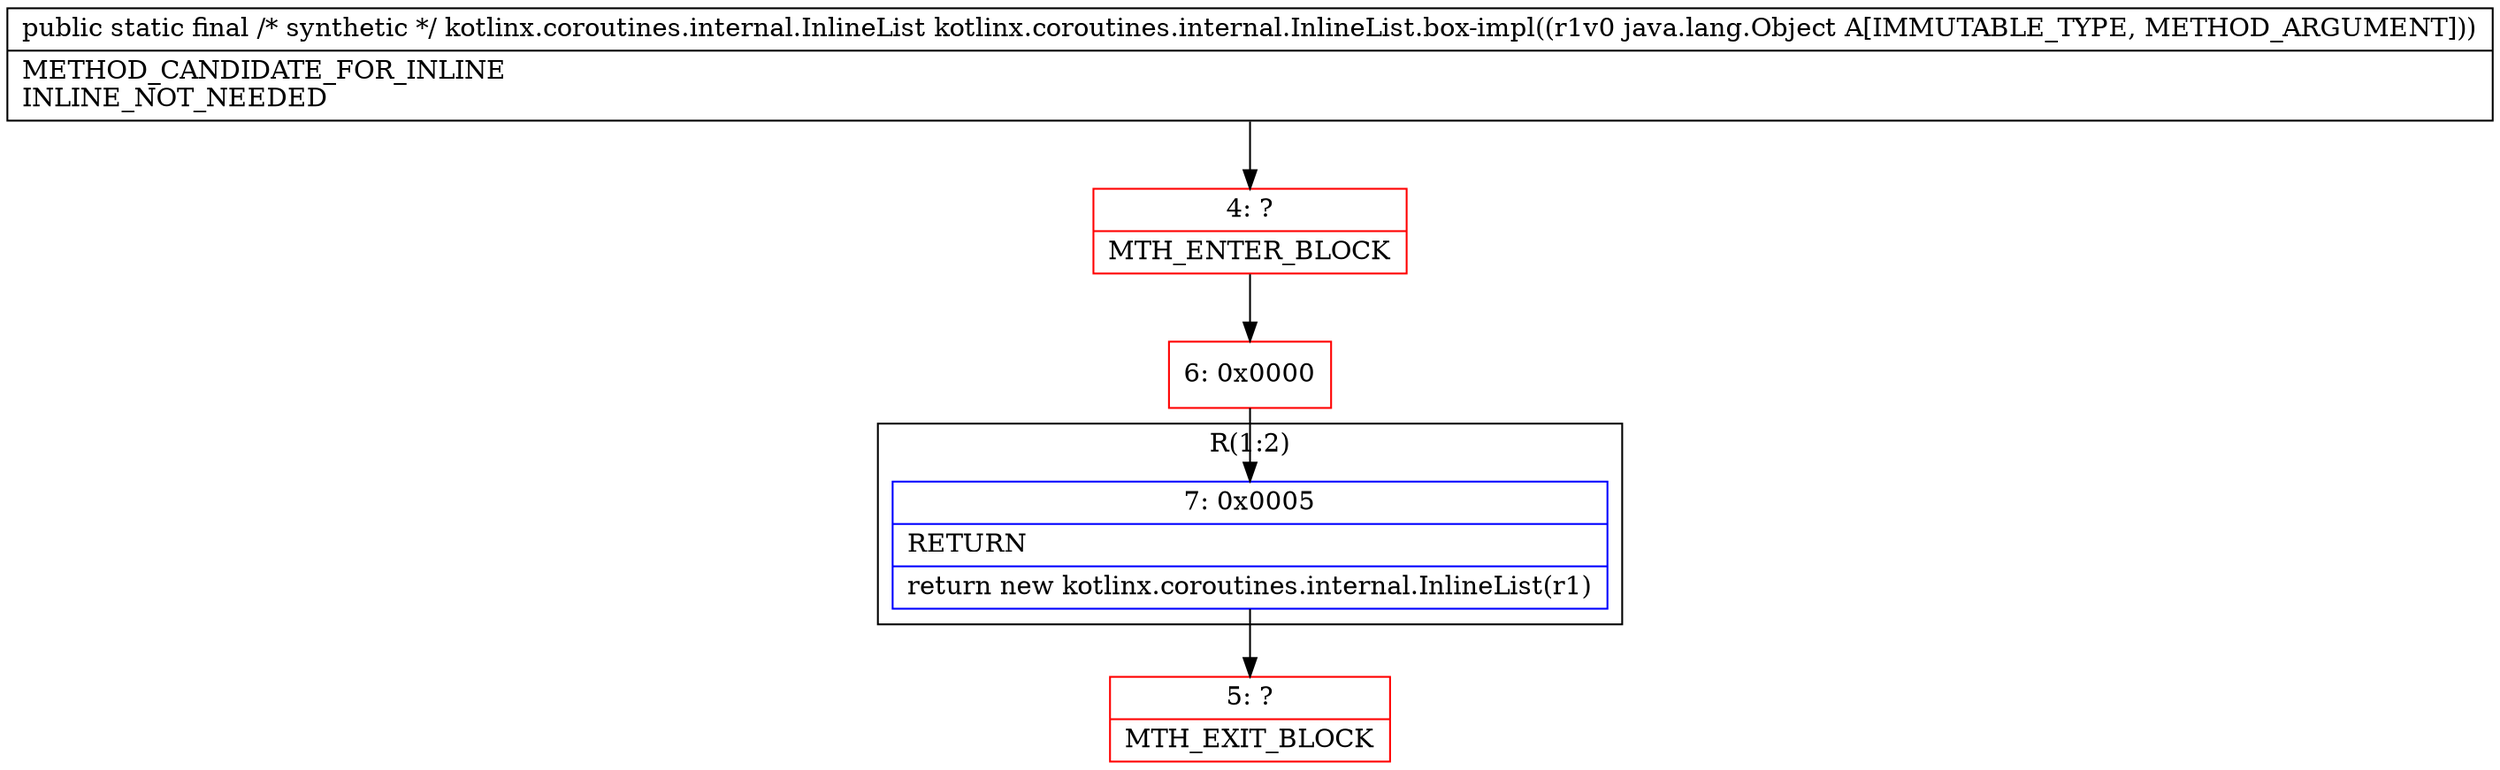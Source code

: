 digraph "CFG forkotlinx.coroutines.internal.InlineList.box\-impl(Ljava\/lang\/Object;)Lkotlinx\/coroutines\/internal\/InlineList;" {
subgraph cluster_Region_1149114936 {
label = "R(1:2)";
node [shape=record,color=blue];
Node_7 [shape=record,label="{7\:\ 0x0005|RETURN\l|return new kotlinx.coroutines.internal.InlineList(r1)\l}"];
}
Node_4 [shape=record,color=red,label="{4\:\ ?|MTH_ENTER_BLOCK\l}"];
Node_6 [shape=record,color=red,label="{6\:\ 0x0000}"];
Node_5 [shape=record,color=red,label="{5\:\ ?|MTH_EXIT_BLOCK\l}"];
MethodNode[shape=record,label="{public static final \/* synthetic *\/ kotlinx.coroutines.internal.InlineList kotlinx.coroutines.internal.InlineList.box\-impl((r1v0 java.lang.Object A[IMMUTABLE_TYPE, METHOD_ARGUMENT]))  | METHOD_CANDIDATE_FOR_INLINE\lINLINE_NOT_NEEDED\l}"];
MethodNode -> Node_4;Node_7 -> Node_5;
Node_4 -> Node_6;
Node_6 -> Node_7;
}

